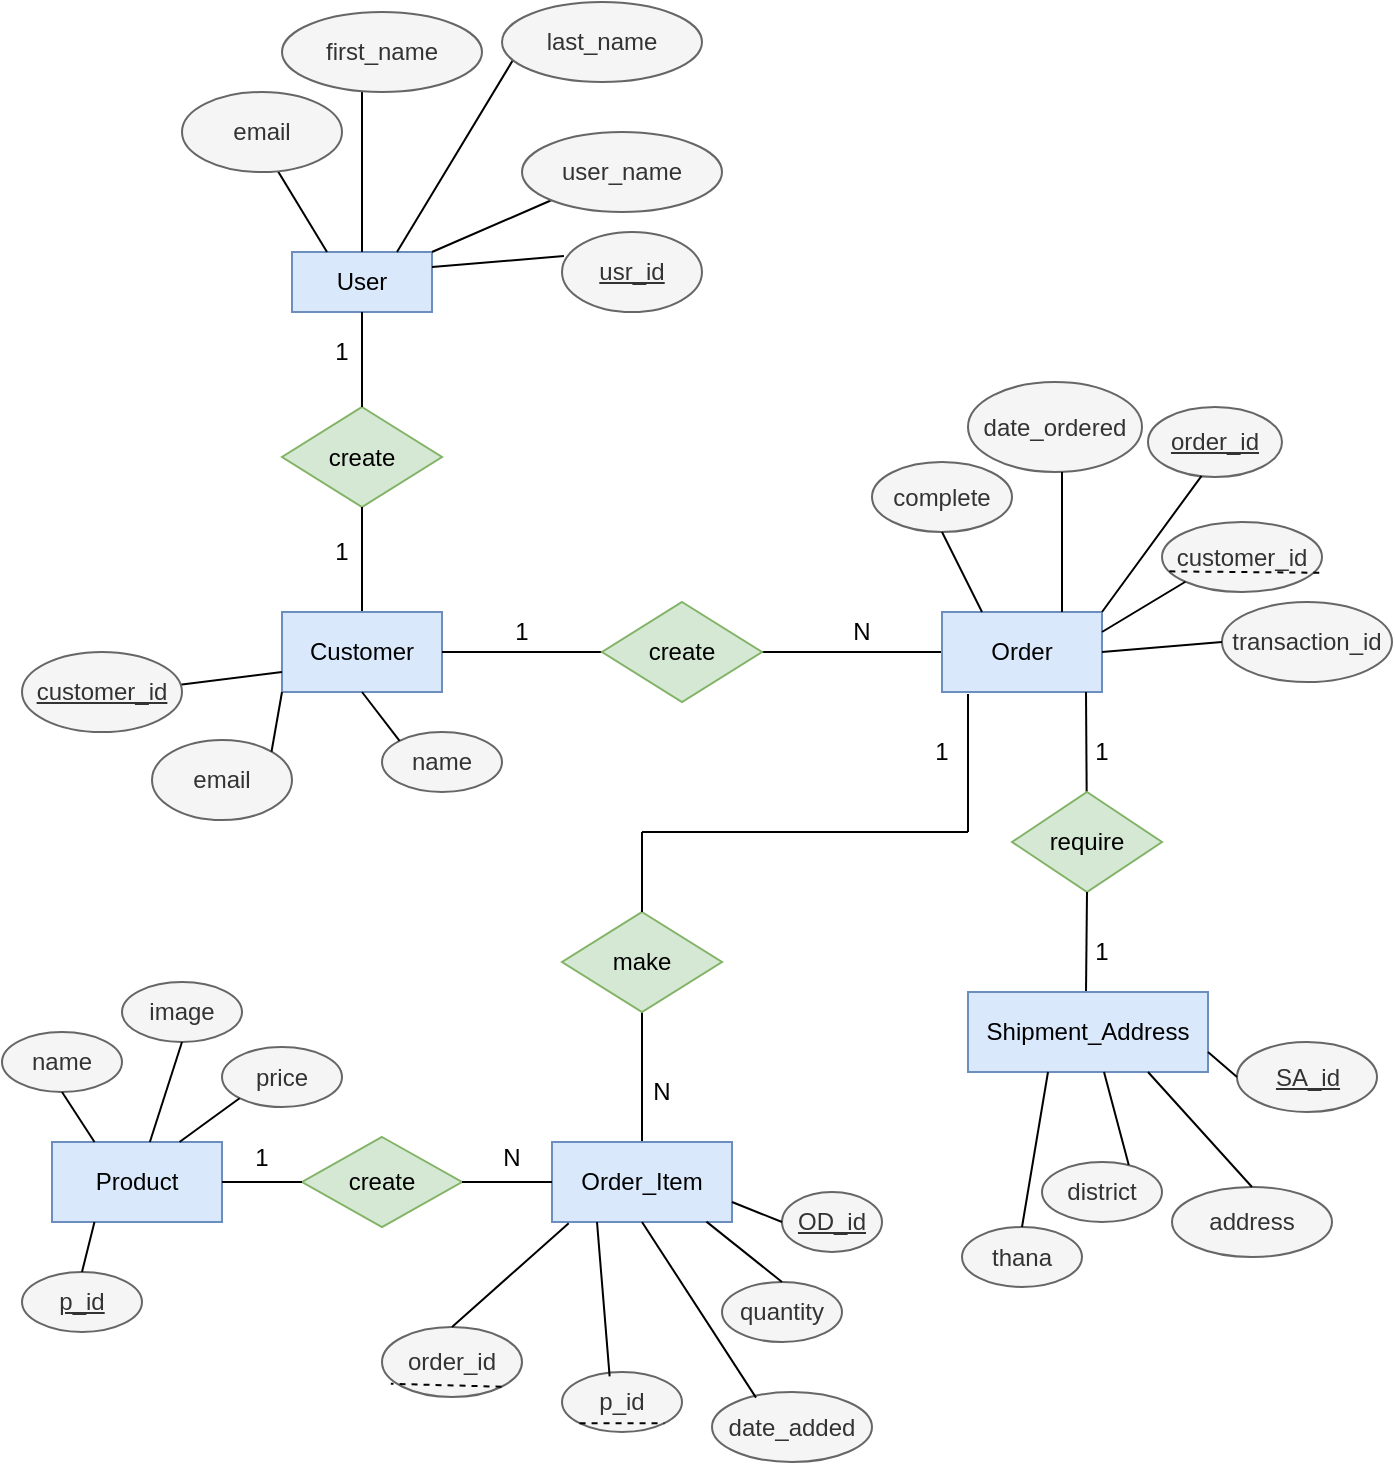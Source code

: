 <mxfile version="14.6.13" type="device"><diagram id="MTfT78gvkLOIhLYotjMq" name="Page-1"><mxGraphModel dx="2591" dy="862" grid="1" gridSize="10" guides="1" tooltips="1" connect="1" arrows="1" fold="1" page="1" pageScale="1" pageWidth="1169" pageHeight="827" math="0" shadow="0"><root><mxCell id="0"/><mxCell id="1" parent="0"/><mxCell id="4r7Ci570zD2fC2gwGrl5-1" value="User" style="rounded=0;whiteSpace=wrap;html=1;fillColor=#dae8fc;strokeColor=#6c8ebf;" parent="1" vertex="1"><mxGeometry x="65" y="150" width="70" height="30" as="geometry"/></mxCell><mxCell id="4r7Ci570zD2fC2gwGrl5-2" value="" style="endArrow=none;html=1;entryX=0;entryY=1;entryDx=0;entryDy=0;exitX=1;exitY=0;exitDx=0;exitDy=0;" parent="1" source="4r7Ci570zD2fC2gwGrl5-1" target="4r7Ci570zD2fC2gwGrl5-3" edge="1"><mxGeometry width="50" height="50" relative="1" as="geometry"><mxPoint x="110" y="120" as="sourcePoint"/><mxPoint x="160" y="100" as="targetPoint"/></mxGeometry></mxCell><mxCell id="4r7Ci570zD2fC2gwGrl5-3" value="user_name" style="ellipse;whiteSpace=wrap;html=1;fillColor=#f5f5f5;strokeColor=#666666;fontColor=#333333;" parent="1" vertex="1"><mxGeometry x="180" y="90" width="100" height="40" as="geometry"/></mxCell><mxCell id="4r7Ci570zD2fC2gwGrl5-4" value="" style="endArrow=none;html=1;exitX=0.5;exitY=0;exitDx=0;exitDy=0;" parent="1" source="4r7Ci570zD2fC2gwGrl5-1" edge="1"><mxGeometry width="50" height="50" relative="1" as="geometry"><mxPoint x="400" y="240" as="sourcePoint"/><mxPoint x="100" y="60" as="targetPoint"/></mxGeometry></mxCell><mxCell id="4r7Ci570zD2fC2gwGrl5-5" value="first_name" style="ellipse;whiteSpace=wrap;html=1;fillColor=#f5f5f5;strokeColor=#666666;fontColor=#333333;" parent="1" vertex="1"><mxGeometry x="60" y="30" width="100" height="40" as="geometry"/></mxCell><mxCell id="4r7Ci570zD2fC2gwGrl5-6" value="" style="endArrow=none;html=1;exitX=0.75;exitY=0;exitDx=0;exitDy=0;" parent="1" source="4r7Ci570zD2fC2gwGrl5-1" edge="1"><mxGeometry width="50" height="50" relative="1" as="geometry"><mxPoint x="100" y="120" as="sourcePoint"/><mxPoint x="190" y="30" as="targetPoint"/></mxGeometry></mxCell><mxCell id="4r7Ci570zD2fC2gwGrl5-7" value="last_name" style="ellipse;whiteSpace=wrap;html=1;fillColor=#f5f5f5;strokeColor=#666666;fontColor=#333333;" parent="1" vertex="1"><mxGeometry x="170" y="25" width="100" height="40" as="geometry"/></mxCell><mxCell id="4r7Ci570zD2fC2gwGrl5-8" value="" style="endArrow=none;html=1;exitX=0.25;exitY=0;exitDx=0;exitDy=0;" parent="1" source="4r7Ci570zD2fC2gwGrl5-1" edge="1"><mxGeometry width="50" height="50" relative="1" as="geometry"><mxPoint x="400" y="240" as="sourcePoint"/><mxPoint x="40" y="80" as="targetPoint"/></mxGeometry></mxCell><mxCell id="4r7Ci570zD2fC2gwGrl5-9" value="email" style="ellipse;whiteSpace=wrap;html=1;fillColor=#f5f5f5;strokeColor=#666666;fontColor=#333333;" parent="1" vertex="1"><mxGeometry x="10" y="70" width="80" height="40" as="geometry"/></mxCell><mxCell id="4r7Ci570zD2fC2gwGrl5-11" value="create" style="rhombus;whiteSpace=wrap;html=1;fillColor=#d5e8d4;strokeColor=#82b366;" parent="1" vertex="1"><mxGeometry x="60" y="227.5" width="80" height="50" as="geometry"/></mxCell><mxCell id="4r7Ci570zD2fC2gwGrl5-13" value="" style="endArrow=none;html=1;entryX=0.5;entryY=1;entryDx=0;entryDy=0;" parent="1" target="4r7Ci570zD2fC2gwGrl5-11" edge="1"><mxGeometry width="50" height="50" relative="1" as="geometry"><mxPoint x="100" y="340" as="sourcePoint"/><mxPoint x="120" y="290" as="targetPoint"/></mxGeometry></mxCell><mxCell id="4r7Ci570zD2fC2gwGrl5-14" value="Customer" style="rounded=0;whiteSpace=wrap;html=1;fillColor=#dae8fc;strokeColor=#6c8ebf;" parent="1" vertex="1"><mxGeometry x="60" y="330" width="80" height="40" as="geometry"/></mxCell><mxCell id="4r7Ci570zD2fC2gwGrl5-15" value="" style="endArrow=none;html=1;exitX=1;exitY=0.25;exitDx=0;exitDy=0;entryX=0.014;entryY=0.3;entryDx=0;entryDy=0;entryPerimeter=0;" parent="1" source="4r7Ci570zD2fC2gwGrl5-1" edge="1" target="4r7Ci570zD2fC2gwGrl5-16"><mxGeometry width="50" height="50" relative="1" as="geometry"><mxPoint x="140" y="180" as="sourcePoint"/><mxPoint x="200" y="140" as="targetPoint"/></mxGeometry></mxCell><mxCell id="4r7Ci570zD2fC2gwGrl5-16" value="&lt;u&gt;usr_id&lt;/u&gt;" style="ellipse;whiteSpace=wrap;html=1;fillColor=#f5f5f5;strokeColor=#666666;fontColor=#333333;" parent="1" vertex="1"><mxGeometry x="200" y="140" width="70" height="40" as="geometry"/></mxCell><mxCell id="4r7Ci570zD2fC2gwGrl5-24" value="1" style="text;html=1;strokeColor=none;fillColor=none;align=center;verticalAlign=middle;whiteSpace=wrap;rounded=0;" parent="1" vertex="1"><mxGeometry x="70" y="290" width="40" height="20" as="geometry"/></mxCell><mxCell id="4r7Ci570zD2fC2gwGrl5-26" value="name" style="ellipse;whiteSpace=wrap;html=1;fillColor=#f5f5f5;strokeColor=#666666;fontColor=#333333;" parent="1" vertex="1"><mxGeometry x="110" y="390" width="60" height="30" as="geometry"/></mxCell><mxCell id="4r7Ci570zD2fC2gwGrl5-30" value="" style="endArrow=none;html=1;entryX=0.5;entryY=1;entryDx=0;entryDy=0;exitX=0;exitY=0;exitDx=0;exitDy=0;" parent="1" source="4r7Ci570zD2fC2gwGrl5-26" target="4r7Ci570zD2fC2gwGrl5-14" edge="1"><mxGeometry width="50" height="50" relative="1" as="geometry"><mxPoint x="90" y="420" as="sourcePoint"/><mxPoint x="140" y="370" as="targetPoint"/></mxGeometry></mxCell><mxCell id="4r7Ci570zD2fC2gwGrl5-31" value="email" style="ellipse;whiteSpace=wrap;html=1;fillColor=#f5f5f5;strokeColor=#666666;fontColor=#333333;" parent="1" vertex="1"><mxGeometry x="-5" y="394" width="70" height="40" as="geometry"/></mxCell><mxCell id="4r7Ci570zD2fC2gwGrl5-32" value="" style="endArrow=none;html=1;entryX=0;entryY=1;entryDx=0;entryDy=0;exitX=1;exitY=0;exitDx=0;exitDy=0;" parent="1" source="4r7Ci570zD2fC2gwGrl5-31" target="4r7Ci570zD2fC2gwGrl5-14" edge="1"><mxGeometry width="50" height="50" relative="1" as="geometry"><mxPoint x="400" y="340" as="sourcePoint"/><mxPoint x="450" y="290" as="targetPoint"/></mxGeometry></mxCell><mxCell id="4r7Ci570zD2fC2gwGrl5-33" value="" style="endArrow=none;html=1;entryX=1;entryY=0.5;entryDx=0;entryDy=0;" parent="1" target="4r7Ci570zD2fC2gwGrl5-14" edge="1"><mxGeometry width="50" height="50" relative="1" as="geometry"><mxPoint x="400" y="350" as="sourcePoint"/><mxPoint x="450" y="390" as="targetPoint"/></mxGeometry></mxCell><mxCell id="4r7Ci570zD2fC2gwGrl5-34" value="create" style="rhombus;whiteSpace=wrap;html=1;fillColor=#d5e8d4;strokeColor=#82b366;" parent="1" vertex="1"><mxGeometry x="220" y="325" width="80" height="50" as="geometry"/></mxCell><mxCell id="4r7Ci570zD2fC2gwGrl5-35" value="1" style="text;html=1;strokeColor=none;fillColor=none;align=center;verticalAlign=middle;whiteSpace=wrap;rounded=0;" parent="1" vertex="1"><mxGeometry x="160" y="330" width="40" height="20" as="geometry"/></mxCell><mxCell id="4r7Ci570zD2fC2gwGrl5-36" value="N" style="text;html=1;strokeColor=none;fillColor=none;align=center;verticalAlign=middle;whiteSpace=wrap;rounded=0;" parent="1" vertex="1"><mxGeometry x="330" y="330" width="40" height="20" as="geometry"/></mxCell><mxCell id="4r7Ci570zD2fC2gwGrl5-37" value="Order" style="rounded=0;whiteSpace=wrap;html=1;fillColor=#dae8fc;strokeColor=#6c8ebf;" parent="1" vertex="1"><mxGeometry x="390" y="330" width="80" height="40" as="geometry"/></mxCell><mxCell id="4r7Ci570zD2fC2gwGrl5-38" value="" style="endArrow=none;html=1;entryX=0;entryY=0.75;entryDx=0;entryDy=0;" parent="1" target="4r7Ci570zD2fC2gwGrl5-14" edge="1"><mxGeometry width="50" height="50" relative="1" as="geometry"><mxPoint x="-20" y="370" as="sourcePoint"/><mxPoint x="450" y="390" as="targetPoint"/></mxGeometry></mxCell><mxCell id="4r7Ci570zD2fC2gwGrl5-39" value="&lt;u&gt;customer_id&lt;/u&gt;" style="ellipse;whiteSpace=wrap;html=1;fillColor=#f5f5f5;strokeColor=#666666;fontColor=#333333;" parent="1" vertex="1"><mxGeometry x="-70" y="350" width="80" height="40" as="geometry"/></mxCell><mxCell id="4r7Ci570zD2fC2gwGrl5-40" value="customer_id" style="ellipse;whiteSpace=wrap;html=1;fillColor=#f5f5f5;strokeColor=#666666;fontColor=#333333;" parent="1" vertex="1"><mxGeometry x="500" y="285" width="80" height="35" as="geometry"/></mxCell><mxCell id="4r7Ci570zD2fC2gwGrl5-41" value="" style="endArrow=none;dashed=1;html=1;entryX=0.983;entryY=0.725;entryDx=0;entryDy=0;entryPerimeter=0;exitX=0.046;exitY=0.705;exitDx=0;exitDy=0;exitPerimeter=0;" parent="1" source="4r7Ci570zD2fC2gwGrl5-40" target="4r7Ci570zD2fC2gwGrl5-40" edge="1"><mxGeometry width="50" height="50" relative="1" as="geometry"><mxPoint x="400" y="340" as="sourcePoint"/><mxPoint x="450" y="290" as="targetPoint"/></mxGeometry></mxCell><mxCell id="4r7Ci570zD2fC2gwGrl5-42" value="" style="endArrow=none;html=1;entryX=0;entryY=1;entryDx=0;entryDy=0;exitX=1;exitY=0.25;exitDx=0;exitDy=0;" parent="1" source="4r7Ci570zD2fC2gwGrl5-37" target="4r7Ci570zD2fC2gwGrl5-40" edge="1"><mxGeometry width="50" height="50" relative="1" as="geometry"><mxPoint x="400" y="340" as="sourcePoint"/><mxPoint x="450" y="290" as="targetPoint"/></mxGeometry></mxCell><mxCell id="4r7Ci570zD2fC2gwGrl5-43" value="&lt;u&gt;order_id&lt;/u&gt;" style="ellipse;whiteSpace=wrap;html=1;fillColor=#f5f5f5;strokeColor=#666666;fontColor=#333333;" parent="1" vertex="1"><mxGeometry x="493" y="227.5" width="67" height="35" as="geometry"/></mxCell><mxCell id="4r7Ci570zD2fC2gwGrl5-44" value="" style="endArrow=none;html=1;entryX=0.4;entryY=0.983;entryDx=0;entryDy=0;entryPerimeter=0;exitX=1;exitY=0;exitDx=0;exitDy=0;" parent="1" source="4r7Ci570zD2fC2gwGrl5-37" target="4r7Ci570zD2fC2gwGrl5-43" edge="1"><mxGeometry width="50" height="50" relative="1" as="geometry"><mxPoint x="400" y="340" as="sourcePoint"/><mxPoint x="450" y="290" as="targetPoint"/></mxGeometry></mxCell><mxCell id="4r7Ci570zD2fC2gwGrl5-45" value="date_ordered" style="ellipse;whiteSpace=wrap;html=1;fillColor=#f5f5f5;strokeColor=#666666;fontColor=#333333;direction=south;" parent="1" vertex="1"><mxGeometry x="403" y="215" width="87" height="45" as="geometry"/></mxCell><mxCell id="4r7Ci570zD2fC2gwGrl5-46" value="" style="endArrow=none;html=1;exitX=0.75;exitY=0;exitDx=0;exitDy=0;" parent="1" source="4r7Ci570zD2fC2gwGrl5-37" edge="1"><mxGeometry width="50" height="50" relative="1" as="geometry"><mxPoint x="400" y="340" as="sourcePoint"/><mxPoint x="450" y="260" as="targetPoint"/></mxGeometry></mxCell><mxCell id="4r7Ci570zD2fC2gwGrl5-47" value="complete" style="ellipse;whiteSpace=wrap;html=1;fillColor=#f5f5f5;strokeColor=#666666;fontColor=#333333;" parent="1" vertex="1"><mxGeometry x="355" y="255" width="70" height="35" as="geometry"/></mxCell><mxCell id="4r7Ci570zD2fC2gwGrl5-48" value="" style="endArrow=none;html=1;entryX=0.5;entryY=1;entryDx=0;entryDy=0;exitX=0.25;exitY=0;exitDx=0;exitDy=0;" parent="1" source="4r7Ci570zD2fC2gwGrl5-37" target="4r7Ci570zD2fC2gwGrl5-47" edge="1"><mxGeometry width="50" height="50" relative="1" as="geometry"><mxPoint x="510" y="460" as="sourcePoint"/><mxPoint x="560" y="410" as="targetPoint"/></mxGeometry></mxCell><mxCell id="4r7Ci570zD2fC2gwGrl5-51" value="transaction_id" style="ellipse;whiteSpace=wrap;html=1;fillColor=#f5f5f5;strokeColor=#666666;fontColor=#333333;" parent="1" vertex="1"><mxGeometry x="530" y="325" width="85" height="40" as="geometry"/></mxCell><mxCell id="4r7Ci570zD2fC2gwGrl5-52" value="" style="endArrow=none;html=1;entryX=0;entryY=0.5;entryDx=0;entryDy=0;exitX=1;exitY=0.5;exitDx=0;exitDy=0;" parent="1" source="4r7Ci570zD2fC2gwGrl5-37" target="4r7Ci570zD2fC2gwGrl5-51" edge="1"><mxGeometry width="50" height="50" relative="1" as="geometry"><mxPoint x="400" y="340" as="sourcePoint"/><mxPoint x="450" y="290" as="targetPoint"/></mxGeometry></mxCell><mxCell id="4r7Ci570zD2fC2gwGrl5-53" value="" style="endArrow=none;html=1;" parent="1" source="4r7Ci570zD2fC2gwGrl5-54" edge="1"><mxGeometry width="50" height="50" relative="1" as="geometry"><mxPoint x="462" y="520" as="sourcePoint"/><mxPoint x="462" y="370" as="targetPoint"/></mxGeometry></mxCell><mxCell id="4r7Ci570zD2fC2gwGrl5-54" value="require" style="rhombus;whiteSpace=wrap;html=1;fillColor=#d5e8d4;strokeColor=#82b366;" parent="1" vertex="1"><mxGeometry x="425" y="420" width="75" height="50" as="geometry"/></mxCell><mxCell id="4r7Ci570zD2fC2gwGrl5-55" value="" style="endArrow=none;html=1;entryX=0.5;entryY=1;entryDx=0;entryDy=0;" parent="1" target="4r7Ci570zD2fC2gwGrl5-54" edge="1"><mxGeometry width="50" height="50" relative="1" as="geometry"><mxPoint x="462" y="520" as="sourcePoint"/><mxPoint x="462.4" y="372.4" as="targetPoint"/></mxGeometry></mxCell><mxCell id="4r7Ci570zD2fC2gwGrl5-56" value="1" style="text;html=1;strokeColor=none;fillColor=none;align=center;verticalAlign=middle;whiteSpace=wrap;rounded=0;" parent="1" vertex="1"><mxGeometry x="450" y="390" width="40" height="20" as="geometry"/></mxCell><mxCell id="4r7Ci570zD2fC2gwGrl5-57" value="1" style="text;html=1;strokeColor=none;fillColor=none;align=center;verticalAlign=middle;whiteSpace=wrap;rounded=0;" parent="1" vertex="1"><mxGeometry x="450" y="490" width="40" height="20" as="geometry"/></mxCell><mxCell id="4r7Ci570zD2fC2gwGrl5-58" value="Shipment_Address" style="rounded=0;whiteSpace=wrap;html=1;fillColor=#dae8fc;strokeColor=#6c8ebf;" parent="1" vertex="1"><mxGeometry x="403" y="520" width="120" height="40" as="geometry"/></mxCell><mxCell id="4r7Ci570zD2fC2gwGrl5-65" value="address" style="ellipse;whiteSpace=wrap;html=1;fillColor=#f5f5f5;strokeColor=#666666;fontColor=#333333;" parent="1" vertex="1"><mxGeometry x="505" y="617.5" width="80" height="35" as="geometry"/></mxCell><mxCell id="4r7Ci570zD2fC2gwGrl5-66" value="" style="endArrow=none;html=1;entryX=0.75;entryY=1;entryDx=0;entryDy=0;exitX=0.5;exitY=0;exitDx=0;exitDy=0;" parent="1" source="4r7Ci570zD2fC2gwGrl5-65" target="4r7Ci570zD2fC2gwGrl5-58" edge="1"><mxGeometry width="50" height="50" relative="1" as="geometry"><mxPoint x="470" y="610" as="sourcePoint"/><mxPoint x="520" y="560" as="targetPoint"/></mxGeometry></mxCell><mxCell id="4r7Ci570zD2fC2gwGrl5-67" value="&lt;u&gt;SA_id&lt;/u&gt;" style="ellipse;whiteSpace=wrap;html=1;fillColor=#f5f5f5;strokeColor=#666666;fontColor=#333333;" parent="1" vertex="1"><mxGeometry x="537.5" y="545" width="70" height="35" as="geometry"/></mxCell><mxCell id="4r7Ci570zD2fC2gwGrl5-68" value="" style="endArrow=none;html=1;entryX=0;entryY=0.5;entryDx=0;entryDy=0;exitX=1;exitY=0.75;exitDx=0;exitDy=0;" parent="1" source="4r7Ci570zD2fC2gwGrl5-58" target="4r7Ci570zD2fC2gwGrl5-67" edge="1"><mxGeometry width="50" height="50" relative="1" as="geometry"><mxPoint x="540" y="610" as="sourcePoint"/><mxPoint x="590" y="560" as="targetPoint"/></mxGeometry></mxCell><mxCell id="4r7Ci570zD2fC2gwGrl5-69" value="district" style="ellipse;whiteSpace=wrap;html=1;fillColor=#f5f5f5;strokeColor=#666666;fontColor=#333333;" parent="1" vertex="1"><mxGeometry x="440" y="605" width="60" height="30" as="geometry"/></mxCell><mxCell id="4r7Ci570zD2fC2gwGrl5-70" value="" style="endArrow=none;html=1;exitX=0.723;exitY=0.05;exitDx=0;exitDy=0;exitPerimeter=0;" parent="1" source="4r7Ci570zD2fC2gwGrl5-69" edge="1"><mxGeometry width="50" height="50" relative="1" as="geometry"><mxPoint x="440" y="610" as="sourcePoint"/><mxPoint x="471" y="560" as="targetPoint"/></mxGeometry></mxCell><mxCell id="4r7Ci570zD2fC2gwGrl5-71" value="thana" style="ellipse;whiteSpace=wrap;html=1;fillColor=#f5f5f5;strokeColor=#666666;fontColor=#333333;" parent="1" vertex="1"><mxGeometry x="400" y="637.5" width="60" height="30" as="geometry"/></mxCell><mxCell id="4r7Ci570zD2fC2gwGrl5-72" value="" style="endArrow=none;html=1;exitX=0.5;exitY=0;exitDx=0;exitDy=0;" parent="1" source="4r7Ci570zD2fC2gwGrl5-71" edge="1"><mxGeometry width="50" height="50" relative="1" as="geometry"><mxPoint x="410" y="610" as="sourcePoint"/><mxPoint x="443" y="560" as="targetPoint"/></mxGeometry></mxCell><mxCell id="4r7Ci570zD2fC2gwGrl5-73" value="" style="endArrow=none;html=1;" parent="1" edge="1"><mxGeometry width="50" height="50" relative="1" as="geometry"><mxPoint x="403" y="440" as="sourcePoint"/><mxPoint x="403" y="371" as="targetPoint"/></mxGeometry></mxCell><mxCell id="4r7Ci570zD2fC2gwGrl5-74" value="" style="endArrow=none;html=1;" parent="1" edge="1"><mxGeometry width="50" height="50" relative="1" as="geometry"><mxPoint x="240" y="440" as="sourcePoint"/><mxPoint x="403" y="440" as="targetPoint"/></mxGeometry></mxCell><mxCell id="4r7Ci570zD2fC2gwGrl5-75" value="" style="endArrow=none;html=1;" parent="1" edge="1"><mxGeometry width="50" height="50" relative="1" as="geometry"><mxPoint x="240" y="600" as="sourcePoint"/><mxPoint x="240" y="480" as="targetPoint"/></mxGeometry></mxCell><mxCell id="4r7Ci570zD2fC2gwGrl5-76" value="make" style="rhombus;whiteSpace=wrap;html=1;fillColor=#d5e8d4;strokeColor=#82b366;" parent="1" vertex="1"><mxGeometry x="200" y="480" width="80" height="50" as="geometry"/></mxCell><mxCell id="4r7Ci570zD2fC2gwGrl5-77" value="" style="endArrow=none;html=1;exitX=0.5;exitY=0;exitDx=0;exitDy=0;" parent="1" source="4r7Ci570zD2fC2gwGrl5-76" edge="1"><mxGeometry width="50" height="50" relative="1" as="geometry"><mxPoint x="400" y="580" as="sourcePoint"/><mxPoint x="240" y="440" as="targetPoint"/></mxGeometry></mxCell><mxCell id="4r7Ci570zD2fC2gwGrl5-78" value="Order_Item" style="rounded=0;whiteSpace=wrap;html=1;fillColor=#dae8fc;strokeColor=#6c8ebf;" parent="1" vertex="1"><mxGeometry x="195" y="595" width="90" height="40" as="geometry"/></mxCell><mxCell id="4r7Ci570zD2fC2gwGrl5-79" value="order_id" style="ellipse;whiteSpace=wrap;html=1;fillColor=#f5f5f5;strokeColor=#666666;fontColor=#333333;" parent="1" vertex="1"><mxGeometry x="110" y="687.5" width="70" height="35" as="geometry"/></mxCell><mxCell id="4r7Ci570zD2fC2gwGrl5-81" value="" style="endArrow=none;dashed=1;html=1;exitX=1;exitY=1;exitDx=0;exitDy=0;entryX=0.063;entryY=0.811;entryDx=0;entryDy=0;entryPerimeter=0;" parent="1" source="4r7Ci570zD2fC2gwGrl5-79" target="4r7Ci570zD2fC2gwGrl5-79" edge="1"><mxGeometry width="50" height="50" relative="1" as="geometry"><mxPoint x="400" y="580" as="sourcePoint"/><mxPoint x="450" y="530" as="targetPoint"/></mxGeometry></mxCell><mxCell id="4r7Ci570zD2fC2gwGrl5-82" value="" style="endArrow=none;html=1;entryX=0.5;entryY=0;entryDx=0;entryDy=0;exitX=0.093;exitY=1.015;exitDx=0;exitDy=0;exitPerimeter=0;" parent="1" source="4r7Ci570zD2fC2gwGrl5-78" target="4r7Ci570zD2fC2gwGrl5-79" edge="1"><mxGeometry width="50" height="50" relative="1" as="geometry"><mxPoint x="211" y="632" as="sourcePoint"/><mxPoint x="450" y="530" as="targetPoint"/></mxGeometry></mxCell><mxCell id="4r7Ci570zD2fC2gwGrl5-83" value="p_id" style="ellipse;whiteSpace=wrap;html=1;fillColor=#f5f5f5;strokeColor=#666666;fontColor=#333333;" parent="1" vertex="1"><mxGeometry x="200" y="710" width="60" height="30" as="geometry"/></mxCell><mxCell id="4r7Ci570zD2fC2gwGrl5-84" value="" style="endArrow=none;html=1;entryX=0.25;entryY=1;entryDx=0;entryDy=0;exitX=0.397;exitY=0.073;exitDx=0;exitDy=0;exitPerimeter=0;" parent="1" source="4r7Ci570zD2fC2gwGrl5-83" target="4r7Ci570zD2fC2gwGrl5-78" edge="1"><mxGeometry width="50" height="50" relative="1" as="geometry"><mxPoint x="400" y="580" as="sourcePoint"/><mxPoint x="450" y="530" as="targetPoint"/></mxGeometry></mxCell><mxCell id="4r7Ci570zD2fC2gwGrl5-85" value="quantity" style="ellipse;whiteSpace=wrap;html=1;fillColor=#f5f5f5;strokeColor=#666666;fontColor=#333333;" parent="1" vertex="1"><mxGeometry x="280" y="665" width="60" height="30" as="geometry"/></mxCell><mxCell id="4r7Ci570zD2fC2gwGrl5-86" value="" style="endArrow=none;html=1;entryX=0.858;entryY=0.995;entryDx=0;entryDy=0;entryPerimeter=0;exitX=0.5;exitY=0;exitDx=0;exitDy=0;" parent="1" source="4r7Ci570zD2fC2gwGrl5-85" target="4r7Ci570zD2fC2gwGrl5-78" edge="1"><mxGeometry width="50" height="50" relative="1" as="geometry"><mxPoint x="400" y="580" as="sourcePoint"/><mxPoint x="450" y="530" as="targetPoint"/></mxGeometry></mxCell><mxCell id="4r7Ci570zD2fC2gwGrl5-87" value="date_added" style="ellipse;whiteSpace=wrap;html=1;fillColor=#f5f5f5;strokeColor=#666666;fontColor=#333333;" parent="1" vertex="1"><mxGeometry x="275" y="720" width="80" height="35" as="geometry"/></mxCell><mxCell id="4r7Ci570zD2fC2gwGrl5-88" value="" style="endArrow=none;html=1;exitX=0.5;exitY=1;exitDx=0;exitDy=0;entryX=0.275;entryY=0.08;entryDx=0;entryDy=0;entryPerimeter=0;" parent="1" source="4r7Ci570zD2fC2gwGrl5-78" target="4r7Ci570zD2fC2gwGrl5-87" edge="1"><mxGeometry width="50" height="50" relative="1" as="geometry"><mxPoint x="400" y="680" as="sourcePoint"/><mxPoint x="450" y="630" as="targetPoint"/></mxGeometry></mxCell><mxCell id="4r7Ci570zD2fC2gwGrl5-89" value="Product" style="rounded=0;whiteSpace=wrap;html=1;fillColor=#dae8fc;strokeColor=#6c8ebf;" parent="1" vertex="1"><mxGeometry x="-55" y="595" width="85" height="40" as="geometry"/></mxCell><mxCell id="4r7Ci570zD2fC2gwGrl5-90" value="create" style="rhombus;whiteSpace=wrap;html=1;fillColor=#d5e8d4;strokeColor=#82b366;" parent="1" vertex="1"><mxGeometry x="70" y="592.5" width="80" height="45" as="geometry"/></mxCell><mxCell id="4r7Ci570zD2fC2gwGrl5-91" value="" style="endArrow=none;html=1;exitX=0;exitY=0.5;exitDx=0;exitDy=0;entryX=1;entryY=0.5;entryDx=0;entryDy=0;" parent="1" source="4r7Ci570zD2fC2gwGrl5-90" target="4r7Ci570zD2fC2gwGrl5-89" edge="1"><mxGeometry width="50" height="50" relative="1" as="geometry"><mxPoint x="400" y="680" as="sourcePoint"/><mxPoint x="450" y="630" as="targetPoint"/></mxGeometry></mxCell><mxCell id="4r7Ci570zD2fC2gwGrl5-92" value="" style="endArrow=none;html=1;exitX=0;exitY=0.5;exitDx=0;exitDy=0;entryX=1;entryY=0.5;entryDx=0;entryDy=0;" parent="1" source="4r7Ci570zD2fC2gwGrl5-78" target="4r7Ci570zD2fC2gwGrl5-90" edge="1"><mxGeometry width="50" height="50" relative="1" as="geometry"><mxPoint x="400" y="680" as="sourcePoint"/><mxPoint x="450" y="630" as="targetPoint"/></mxGeometry></mxCell><mxCell id="4r7Ci570zD2fC2gwGrl5-94" value="1" style="text;html=1;strokeColor=none;fillColor=none;align=center;verticalAlign=middle;whiteSpace=wrap;rounded=0;" parent="1" vertex="1"><mxGeometry x="30" y="593" width="40" height="20" as="geometry"/></mxCell><mxCell id="4r7Ci570zD2fC2gwGrl5-95" value="N" style="text;html=1;strokeColor=none;fillColor=none;align=center;verticalAlign=middle;whiteSpace=wrap;rounded=0;" parent="1" vertex="1"><mxGeometry x="155" y="593" width="40" height="20" as="geometry"/></mxCell><mxCell id="4r7Ci570zD2fC2gwGrl5-96" value="name" style="ellipse;whiteSpace=wrap;html=1;fillColor=#f5f5f5;strokeColor=#666666;fontColor=#333333;" parent="1" vertex="1"><mxGeometry x="-80" y="540" width="60" height="30" as="geometry"/></mxCell><mxCell id="4r7Ci570zD2fC2gwGrl5-97" value="price" style="ellipse;whiteSpace=wrap;html=1;fillColor=#f5f5f5;strokeColor=#666666;fontColor=#333333;" parent="1" vertex="1"><mxGeometry x="30" y="547.5" width="60" height="30" as="geometry"/></mxCell><mxCell id="4r7Ci570zD2fC2gwGrl5-98" value="image" style="ellipse;whiteSpace=wrap;html=1;fillColor=#f5f5f5;strokeColor=#666666;fontColor=#333333;" parent="1" vertex="1"><mxGeometry x="-20" y="515" width="60" height="30" as="geometry"/></mxCell><mxCell id="4r7Ci570zD2fC2gwGrl5-99" value="" style="endArrow=none;html=1;entryX=0.5;entryY=1;entryDx=0;entryDy=0;exitX=0.25;exitY=0;exitDx=0;exitDy=0;" parent="1" source="4r7Ci570zD2fC2gwGrl5-89" target="4r7Ci570zD2fC2gwGrl5-96" edge="1"><mxGeometry width="50" height="50" relative="1" as="geometry"><mxPoint x="-60" y="760" as="sourcePoint"/><mxPoint x="-10" y="710" as="targetPoint"/></mxGeometry></mxCell><mxCell id="4r7Ci570zD2fC2gwGrl5-100" value="" style="endArrow=none;html=1;entryX=0.5;entryY=1;entryDx=0;entryDy=0;" parent="1" source="4r7Ci570zD2fC2gwGrl5-89" target="4r7Ci570zD2fC2gwGrl5-98" edge="1"><mxGeometry width="50" height="50" relative="1" as="geometry"><mxPoint y="630" as="sourcePoint"/><mxPoint x="50" y="580" as="targetPoint"/></mxGeometry></mxCell><mxCell id="4r7Ci570zD2fC2gwGrl5-101" value="" style="endArrow=none;html=1;entryX=0;entryY=1;entryDx=0;entryDy=0;exitX=0.75;exitY=0;exitDx=0;exitDy=0;" parent="1" source="4r7Ci570zD2fC2gwGrl5-89" target="4r7Ci570zD2fC2gwGrl5-97" edge="1"><mxGeometry width="50" height="50" relative="1" as="geometry"><mxPoint y="700" as="sourcePoint"/><mxPoint x="50" y="650" as="targetPoint"/></mxGeometry></mxCell><mxCell id="4r7Ci570zD2fC2gwGrl5-130" value="" style="endArrow=none;html=1;exitX=0.5;exitY=0;exitDx=0;exitDy=0;entryX=0.5;entryY=1;entryDx=0;entryDy=0;" parent="1" source="4r7Ci570zD2fC2gwGrl5-11" target="4r7Ci570zD2fC2gwGrl5-1" edge="1"><mxGeometry width="50" height="50" relative="1" as="geometry"><mxPoint x="100" y="220" as="sourcePoint"/><mxPoint x="93.333" y="200" as="targetPoint"/></mxGeometry></mxCell><mxCell id="4r7Ci570zD2fC2gwGrl5-132" value="1" style="text;html=1;strokeColor=none;fillColor=none;align=center;verticalAlign=middle;whiteSpace=wrap;rounded=0;" parent="1" vertex="1"><mxGeometry x="70" y="190" width="40" height="20" as="geometry"/></mxCell><mxCell id="4r7Ci570zD2fC2gwGrl5-133" value="&lt;u&gt;p_id&lt;/u&gt;" style="ellipse;whiteSpace=wrap;html=1;fillColor=#f5f5f5;strokeColor=#666666;fontColor=#333333;" parent="1" vertex="1"><mxGeometry x="-70" y="660" width="60" height="30" as="geometry"/></mxCell><mxCell id="4r7Ci570zD2fC2gwGrl5-134" value="" style="endArrow=none;html=1;entryX=0.25;entryY=1;entryDx=0;entryDy=0;exitX=0.5;exitY=0;exitDx=0;exitDy=0;" parent="1" source="4r7Ci570zD2fC2gwGrl5-133" target="4r7Ci570zD2fC2gwGrl5-89" edge="1"><mxGeometry width="50" height="50" relative="1" as="geometry"><mxPoint x="400" y="650" as="sourcePoint"/><mxPoint x="450" y="600" as="targetPoint"/></mxGeometry></mxCell><mxCell id="4r7Ci570zD2fC2gwGrl5-135" value="" style="endArrow=none;dashed=1;html=1;entryX=1;entryY=1;entryDx=0;entryDy=0;exitX=0;exitY=1;exitDx=0;exitDy=0;" parent="1" source="4r7Ci570zD2fC2gwGrl5-83" target="4r7Ci570zD2fC2gwGrl5-83" edge="1"><mxGeometry width="50" height="50" relative="1" as="geometry"><mxPoint x="380" y="650" as="sourcePoint"/><mxPoint x="430" y="600" as="targetPoint"/></mxGeometry></mxCell><mxCell id="4r7Ci570zD2fC2gwGrl5-136" value="&lt;u&gt;OD_id&lt;/u&gt;" style="ellipse;whiteSpace=wrap;html=1;fillColor=#f5f5f5;strokeColor=#666666;fontColor=#333333;" parent="1" vertex="1"><mxGeometry x="310" y="620" width="50" height="30" as="geometry"/></mxCell><mxCell id="4r7Ci570zD2fC2gwGrl5-137" value="" style="endArrow=none;html=1;entryX=0;entryY=0.5;entryDx=0;entryDy=0;exitX=1;exitY=0.75;exitDx=0;exitDy=0;" parent="1" source="4r7Ci570zD2fC2gwGrl5-78" target="4r7Ci570zD2fC2gwGrl5-136" edge="1"><mxGeometry width="50" height="50" relative="1" as="geometry"><mxPoint x="380" y="550" as="sourcePoint"/><mxPoint x="430" y="500" as="targetPoint"/></mxGeometry></mxCell><mxCell id="t7OhxtNcMSv5WZ6k1izk-1" value="1" style="text;html=1;strokeColor=none;fillColor=none;align=center;verticalAlign=middle;whiteSpace=wrap;rounded=0;" parent="1" vertex="1"><mxGeometry x="370" y="390" width="40" height="20" as="geometry"/></mxCell><mxCell id="t7OhxtNcMSv5WZ6k1izk-2" value="N" style="text;html=1;strokeColor=none;fillColor=none;align=center;verticalAlign=middle;whiteSpace=wrap;rounded=0;" parent="1" vertex="1"><mxGeometry x="230" y="560" width="40" height="20" as="geometry"/></mxCell></root></mxGraphModel></diagram></mxfile>